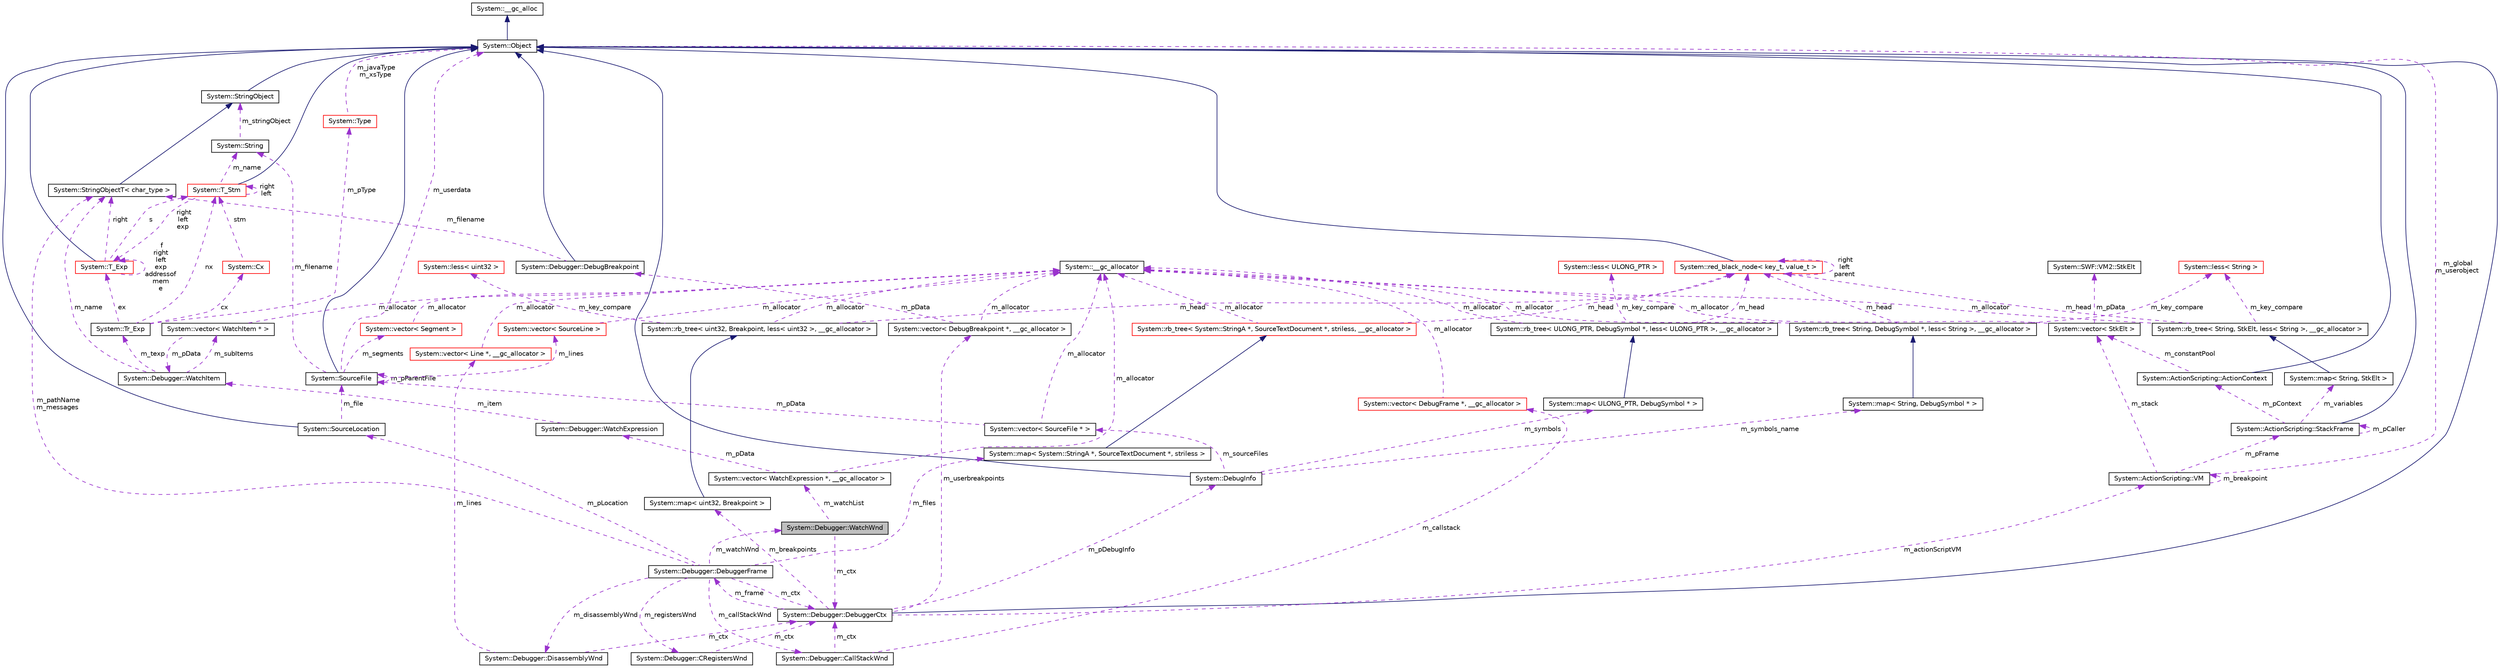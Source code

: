 digraph G
{
  edge [fontname="Helvetica",fontsize="10",labelfontname="Helvetica",labelfontsize="10"];
  node [fontname="Helvetica",fontsize="10",shape=record];
  Node1 [label="System::Debugger::WatchWnd",height=0.2,width=0.4,color="black", fillcolor="grey75", style="filled" fontcolor="black"];
  Node2 -> Node1 [dir="back",color="darkorchid3",fontsize="10",style="dashed",label=" m_watchList" ,fontname="Helvetica"];
  Node2 [label="System::vector\< WatchExpression *, __gc_allocator \>",height=0.2,width=0.4,color="black", fillcolor="white", style="filled",URL="$class_system_1_1vector.html"];
  Node3 -> Node2 [dir="back",color="darkorchid3",fontsize="10",style="dashed",label=" m_pData" ,fontname="Helvetica"];
  Node3 [label="System::Debugger::WatchExpression",height=0.2,width=0.4,color="black", fillcolor="white", style="filled",URL="$class_system_1_1_debugger_1_1_watch_expression.html"];
  Node4 -> Node3 [dir="back",color="darkorchid3",fontsize="10",style="dashed",label=" m_item" ,fontname="Helvetica"];
  Node4 [label="System::Debugger::WatchItem",height=0.2,width=0.4,color="black", fillcolor="white", style="filled",URL="$class_system_1_1_debugger_1_1_watch_item.html"];
  Node5 -> Node4 [dir="back",color="darkorchid3",fontsize="10",style="dashed",label=" m_subItems" ,fontname="Helvetica"];
  Node5 [label="System::vector\< WatchItem * \>",height=0.2,width=0.4,color="black", fillcolor="white", style="filled",URL="$class_system_1_1vector.html"];
  Node6 -> Node5 [dir="back",color="darkorchid3",fontsize="10",style="dashed",label=" m_allocator" ,fontname="Helvetica"];
  Node6 [label="System::__gc_allocator",height=0.2,width=0.4,color="black", fillcolor="white", style="filled",URL="$class_system_1_1____gc__allocator.html"];
  Node4 -> Node5 [dir="back",color="darkorchid3",fontsize="10",style="dashed",label=" m_pData" ,fontname="Helvetica"];
  Node7 -> Node4 [dir="back",color="darkorchid3",fontsize="10",style="dashed",label=" m_texp" ,fontname="Helvetica"];
  Node7 [label="System::Tr_Exp",height=0.2,width=0.4,color="black", fillcolor="white", style="filled",URL="$class_system_1_1_tr___exp.html"];
  Node8 -> Node7 [dir="back",color="darkorchid3",fontsize="10",style="dashed",label=" m_pType" ,fontname="Helvetica"];
  Node8 [label="System::Type",height=0.2,width=0.4,color="red", fillcolor="white", style="filled",URL="$class_system_1_1_type.html"];
  Node9 -> Node8 [dir="back",color="darkorchid3",fontsize="10",style="dashed",label=" m_javaType\nm_xsType" ,fontname="Helvetica"];
  Node9 [label="System::Object",height=0.2,width=0.4,color="black", fillcolor="white", style="filled",URL="$class_system_1_1_object.html"];
  Node10 -> Node9 [dir="back",color="midnightblue",fontsize="10",style="solid",fontname="Helvetica"];
  Node10 [label="System::__gc_alloc",height=0.2,width=0.4,color="black", fillcolor="white", style="filled",URL="$class_system_1_1____gc__alloc.html"];
  Node11 -> Node7 [dir="back",color="darkorchid3",fontsize="10",style="dashed",label=" cx" ,fontname="Helvetica"];
  Node11 [label="System::Cx",height=0.2,width=0.4,color="red", fillcolor="white", style="filled",URL="$struct_system_1_1_cx.html"];
  Node12 -> Node11 [dir="back",color="darkorchid3",fontsize="10",style="dashed",label=" stm" ,fontname="Helvetica"];
  Node12 [label="System::T_Stm",height=0.2,width=0.4,color="red", fillcolor="white", style="filled",URL="$class_system_1_1_t___stm.html"];
  Node9 -> Node12 [dir="back",color="midnightblue",fontsize="10",style="solid",fontname="Helvetica"];
  Node12 -> Node12 [dir="back",color="darkorchid3",fontsize="10",style="dashed",label=" right\nleft" ,fontname="Helvetica"];
  Node13 -> Node12 [dir="back",color="darkorchid3",fontsize="10",style="dashed",label=" right\nleft\nexp" ,fontname="Helvetica"];
  Node13 [label="System::T_Exp",height=0.2,width=0.4,color="red", fillcolor="white", style="filled",URL="$class_system_1_1_t___exp.html"];
  Node9 -> Node13 [dir="back",color="midnightblue",fontsize="10",style="solid",fontname="Helvetica"];
  Node12 -> Node13 [dir="back",color="darkorchid3",fontsize="10",style="dashed",label=" s" ,fontname="Helvetica"];
  Node13 -> Node13 [dir="back",color="darkorchid3",fontsize="10",style="dashed",label=" f\nright\nleft\nexp\naddressof\nmem\ne" ,fontname="Helvetica"];
  Node14 -> Node13 [dir="back",color="darkorchid3",fontsize="10",style="dashed",label=" right" ,fontname="Helvetica"];
  Node14 [label="System::StringObjectT\< char_type \>",height=0.2,width=0.4,color="black", fillcolor="white", style="filled",URL="$class_system_1_1_string_object_t.html"];
  Node15 -> Node14 [dir="back",color="midnightblue",fontsize="10",style="solid",fontname="Helvetica"];
  Node15 [label="System::StringObject",height=0.2,width=0.4,color="black", fillcolor="white", style="filled",URL="$class_system_1_1_string_object.html"];
  Node9 -> Node15 [dir="back",color="midnightblue",fontsize="10",style="solid",fontname="Helvetica"];
  Node16 -> Node12 [dir="back",color="darkorchid3",fontsize="10",style="dashed",label=" m_name" ,fontname="Helvetica"];
  Node16 [label="System::String",height=0.2,width=0.4,color="black", fillcolor="white", style="filled",URL="$class_system_1_1_string.html"];
  Node15 -> Node16 [dir="back",color="darkorchid3",fontsize="10",style="dashed",label=" m_stringObject" ,fontname="Helvetica"];
  Node12 -> Node7 [dir="back",color="darkorchid3",fontsize="10",style="dashed",label=" nx" ,fontname="Helvetica"];
  Node13 -> Node7 [dir="back",color="darkorchid3",fontsize="10",style="dashed",label=" ex" ,fontname="Helvetica"];
  Node14 -> Node4 [dir="back",color="darkorchid3",fontsize="10",style="dashed",label=" m_name" ,fontname="Helvetica"];
  Node6 -> Node2 [dir="back",color="darkorchid3",fontsize="10",style="dashed",label=" m_allocator" ,fontname="Helvetica"];
  Node17 -> Node1 [dir="back",color="darkorchid3",fontsize="10",style="dashed",label=" m_ctx" ,fontname="Helvetica"];
  Node17 [label="System::Debugger::DebuggerCtx",height=0.2,width=0.4,color="black", fillcolor="white", style="filled",URL="$class_system_1_1_debugger_1_1_debugger_ctx.html"];
  Node9 -> Node17 [dir="back",color="midnightblue",fontsize="10",style="solid",fontname="Helvetica"];
  Node18 -> Node17 [dir="back",color="darkorchid3",fontsize="10",style="dashed",label=" m_userbreakpoints" ,fontname="Helvetica"];
  Node18 [label="System::vector\< DebugBreakpoint *, __gc_allocator \>",height=0.2,width=0.4,color="black", fillcolor="white", style="filled",URL="$class_system_1_1vector.html"];
  Node6 -> Node18 [dir="back",color="darkorchid3",fontsize="10",style="dashed",label=" m_allocator" ,fontname="Helvetica"];
  Node19 -> Node18 [dir="back",color="darkorchid3",fontsize="10",style="dashed",label=" m_pData" ,fontname="Helvetica"];
  Node19 [label="System::Debugger::DebugBreakpoint",height=0.2,width=0.4,color="black", fillcolor="white", style="filled",URL="$class_system_1_1_debugger_1_1_debug_breakpoint.html"];
  Node9 -> Node19 [dir="back",color="midnightblue",fontsize="10",style="solid",fontname="Helvetica"];
  Node14 -> Node19 [dir="back",color="darkorchid3",fontsize="10",style="dashed",label=" m_filename" ,fontname="Helvetica"];
  Node20 -> Node17 [dir="back",color="darkorchid3",fontsize="10",style="dashed",label=" m_pDebugInfo" ,fontname="Helvetica"];
  Node20 [label="System::DebugInfo",height=0.2,width=0.4,color="black", fillcolor="white", style="filled",URL="$class_system_1_1_debug_info.html"];
  Node9 -> Node20 [dir="back",color="midnightblue",fontsize="10",style="solid",fontname="Helvetica"];
  Node21 -> Node20 [dir="back",color="darkorchid3",fontsize="10",style="dashed",label=" m_symbols_name" ,fontname="Helvetica"];
  Node21 [label="System::map\< String, DebugSymbol * \>",height=0.2,width=0.4,color="black", fillcolor="white", style="filled",URL="$class_system_1_1map.html"];
  Node22 -> Node21 [dir="back",color="midnightblue",fontsize="10",style="solid",fontname="Helvetica"];
  Node22 [label="System::rb_tree\< String, DebugSymbol *, less\< String \>, __gc_allocator \>",height=0.2,width=0.4,color="black", fillcolor="white", style="filled",URL="$class_system_1_1rb__tree.html"];
  Node6 -> Node22 [dir="back",color="darkorchid3",fontsize="10",style="dashed",label=" m_allocator" ,fontname="Helvetica"];
  Node23 -> Node22 [dir="back",color="darkorchid3",fontsize="10",style="dashed",label=" m_key_compare" ,fontname="Helvetica"];
  Node23 [label="System::less\< String \>",height=0.2,width=0.4,color="red", fillcolor="white", style="filled",URL="$class_system_1_1less_3_01_string_01_4.html"];
  Node24 -> Node22 [dir="back",color="darkorchid3",fontsize="10",style="dashed",label=" m_head" ,fontname="Helvetica"];
  Node24 [label="System::red_black_node\< key_t, value_t \>",height=0.2,width=0.4,color="red", fillcolor="white", style="filled",URL="$class_system_1_1red__black__node.html"];
  Node9 -> Node24 [dir="back",color="midnightblue",fontsize="10",style="solid",fontname="Helvetica"];
  Node24 -> Node24 [dir="back",color="darkorchid3",fontsize="10",style="dashed",label=" right\nleft\nparent" ,fontname="Helvetica"];
  Node25 -> Node20 [dir="back",color="darkorchid3",fontsize="10",style="dashed",label=" m_symbols" ,fontname="Helvetica"];
  Node25 [label="System::map\< ULONG_PTR, DebugSymbol * \>",height=0.2,width=0.4,color="black", fillcolor="white", style="filled",URL="$class_system_1_1map.html"];
  Node26 -> Node25 [dir="back",color="midnightblue",fontsize="10",style="solid",fontname="Helvetica"];
  Node26 [label="System::rb_tree\< ULONG_PTR, DebugSymbol *, less\< ULONG_PTR \>, __gc_allocator \>",height=0.2,width=0.4,color="black", fillcolor="white", style="filled",URL="$class_system_1_1rb__tree.html"];
  Node6 -> Node26 [dir="back",color="darkorchid3",fontsize="10",style="dashed",label=" m_allocator" ,fontname="Helvetica"];
  Node27 -> Node26 [dir="back",color="darkorchid3",fontsize="10",style="dashed",label=" m_key_compare" ,fontname="Helvetica"];
  Node27 [label="System::less\< ULONG_PTR \>",height=0.2,width=0.4,color="red", fillcolor="white", style="filled",URL="$class_system_1_1less.html"];
  Node24 -> Node26 [dir="back",color="darkorchid3",fontsize="10",style="dashed",label=" m_head" ,fontname="Helvetica"];
  Node28 -> Node20 [dir="back",color="darkorchid3",fontsize="10",style="dashed",label=" m_sourceFiles" ,fontname="Helvetica"];
  Node28 [label="System::vector\< SourceFile * \>",height=0.2,width=0.4,color="black", fillcolor="white", style="filled",URL="$class_system_1_1vector.html"];
  Node29 -> Node28 [dir="back",color="darkorchid3",fontsize="10",style="dashed",label=" m_pData" ,fontname="Helvetica"];
  Node29 [label="System::SourceFile",height=0.2,width=0.4,color="black", fillcolor="white", style="filled",URL="$class_system_1_1_source_file.html"];
  Node9 -> Node29 [dir="back",color="midnightblue",fontsize="10",style="solid",fontname="Helvetica"];
  Node29 -> Node29 [dir="back",color="darkorchid3",fontsize="10",style="dashed",label=" m_pParentFile" ,fontname="Helvetica"];
  Node30 -> Node29 [dir="back",color="darkorchid3",fontsize="10",style="dashed",label=" m_segments" ,fontname="Helvetica"];
  Node30 [label="System::vector\< Segment \>",height=0.2,width=0.4,color="red", fillcolor="white", style="filled",URL="$class_system_1_1vector.html"];
  Node6 -> Node30 [dir="back",color="darkorchid3",fontsize="10",style="dashed",label=" m_allocator" ,fontname="Helvetica"];
  Node31 -> Node29 [dir="back",color="darkorchid3",fontsize="10",style="dashed",label=" m_lines" ,fontname="Helvetica"];
  Node31 [label="System::vector\< SourceLine \>",height=0.2,width=0.4,color="red", fillcolor="white", style="filled",URL="$class_system_1_1vector.html"];
  Node6 -> Node31 [dir="back",color="darkorchid3",fontsize="10",style="dashed",label=" m_allocator" ,fontname="Helvetica"];
  Node16 -> Node29 [dir="back",color="darkorchid3",fontsize="10",style="dashed",label=" m_filename" ,fontname="Helvetica"];
  Node9 -> Node29 [dir="back",color="darkorchid3",fontsize="10",style="dashed",label=" m_userdata" ,fontname="Helvetica"];
  Node6 -> Node28 [dir="back",color="darkorchid3",fontsize="10",style="dashed",label=" m_allocator" ,fontname="Helvetica"];
  Node32 -> Node17 [dir="back",color="darkorchid3",fontsize="10",style="dashed",label=" m_actionScriptVM" ,fontname="Helvetica"];
  Node32 [label="System::ActionScripting::VM",height=0.2,width=0.4,color="black", fillcolor="white", style="filled",URL="$class_system_1_1_action_scripting_1_1_v_m.html"];
  Node33 -> Node32 [dir="back",color="darkorchid3",fontsize="10",style="dashed",label=" m_stack" ,fontname="Helvetica"];
  Node33 [label="System::vector\< StkElt \>",height=0.2,width=0.4,color="black", fillcolor="white", style="filled",URL="$class_system_1_1vector.html"];
  Node6 -> Node33 [dir="back",color="darkorchid3",fontsize="10",style="dashed",label=" m_allocator" ,fontname="Helvetica"];
  Node34 -> Node33 [dir="back",color="darkorchid3",fontsize="10",style="dashed",label=" m_pData" ,fontname="Helvetica"];
  Node34 [label="System::SWF::VM2::StkElt",height=0.2,width=0.4,color="black", fillcolor="white", style="filled",URL="$class_system_1_1_s_w_f_1_1_v_m2_1_1_stk_elt.html"];
  Node32 -> Node32 [dir="back",color="darkorchid3",fontsize="10",style="dashed",label=" m_breakpoint" ,fontname="Helvetica"];
  Node35 -> Node32 [dir="back",color="darkorchid3",fontsize="10",style="dashed",label=" m_pFrame" ,fontname="Helvetica"];
  Node35 [label="System::ActionScripting::StackFrame",height=0.2,width=0.4,color="black", fillcolor="white", style="filled",URL="$class_system_1_1_action_scripting_1_1_stack_frame.html"];
  Node9 -> Node35 [dir="back",color="midnightblue",fontsize="10",style="solid",fontname="Helvetica"];
  Node36 -> Node35 [dir="back",color="darkorchid3",fontsize="10",style="dashed",label=" m_pContext" ,fontname="Helvetica"];
  Node36 [label="System::ActionScripting::ActionContext",height=0.2,width=0.4,color="black", fillcolor="white", style="filled",URL="$class_system_1_1_action_scripting_1_1_action_context.html"];
  Node9 -> Node36 [dir="back",color="midnightblue",fontsize="10",style="solid",fontname="Helvetica"];
  Node33 -> Node36 [dir="back",color="darkorchid3",fontsize="10",style="dashed",label=" m_constantPool" ,fontname="Helvetica"];
  Node37 -> Node35 [dir="back",color="darkorchid3",fontsize="10",style="dashed",label=" m_variables" ,fontname="Helvetica"];
  Node37 [label="System::map\< String, StkElt \>",height=0.2,width=0.4,color="black", fillcolor="white", style="filled",URL="$class_system_1_1map.html"];
  Node38 -> Node37 [dir="back",color="midnightblue",fontsize="10",style="solid",fontname="Helvetica"];
  Node38 [label="System::rb_tree\< String, StkElt, less\< String \>, __gc_allocator \>",height=0.2,width=0.4,color="black", fillcolor="white", style="filled",URL="$class_system_1_1rb__tree.html"];
  Node6 -> Node38 [dir="back",color="darkorchid3",fontsize="10",style="dashed",label=" m_allocator" ,fontname="Helvetica"];
  Node23 -> Node38 [dir="back",color="darkorchid3",fontsize="10",style="dashed",label=" m_key_compare" ,fontname="Helvetica"];
  Node24 -> Node38 [dir="back",color="darkorchid3",fontsize="10",style="dashed",label=" m_head" ,fontname="Helvetica"];
  Node35 -> Node35 [dir="back",color="darkorchid3",fontsize="10",style="dashed",label=" m_pCaller" ,fontname="Helvetica"];
  Node9 -> Node32 [dir="back",color="darkorchid3",fontsize="10",style="dashed",label=" m_global\nm_userobject" ,fontname="Helvetica"];
  Node39 -> Node17 [dir="back",color="darkorchid3",fontsize="10",style="dashed",label=" m_frame" ,fontname="Helvetica"];
  Node39 [label="System::Debugger::DebuggerFrame",height=0.2,width=0.4,color="black", fillcolor="white", style="filled",URL="$class_system_1_1_debugger_1_1_debugger_frame.html"];
  Node40 -> Node39 [dir="back",color="darkorchid3",fontsize="10",style="dashed",label=" m_disassemblyWnd" ,fontname="Helvetica"];
  Node40 [label="System::Debugger::DisassemblyWnd",height=0.2,width=0.4,color="black", fillcolor="white", style="filled",URL="$class_system_1_1_debugger_1_1_disassembly_wnd.html"];
  Node41 -> Node40 [dir="back",color="darkorchid3",fontsize="10",style="dashed",label=" m_lines" ,fontname="Helvetica"];
  Node41 [label="System::vector\< Line *, __gc_allocator \>",height=0.2,width=0.4,color="red", fillcolor="white", style="filled",URL="$class_system_1_1vector.html"];
  Node6 -> Node41 [dir="back",color="darkorchid3",fontsize="10",style="dashed",label=" m_allocator" ,fontname="Helvetica"];
  Node17 -> Node40 [dir="back",color="darkorchid3",fontsize="10",style="dashed",label=" m_ctx" ,fontname="Helvetica"];
  Node42 -> Node39 [dir="back",color="darkorchid3",fontsize="10",style="dashed",label=" m_pLocation" ,fontname="Helvetica"];
  Node42 [label="System::SourceLocation",height=0.2,width=0.4,color="black", fillcolor="white", style="filled",URL="$class_system_1_1_source_location.html"];
  Node9 -> Node42 [dir="back",color="midnightblue",fontsize="10",style="solid",fontname="Helvetica"];
  Node29 -> Node42 [dir="back",color="darkorchid3",fontsize="10",style="dashed",label=" m_file" ,fontname="Helvetica"];
  Node43 -> Node39 [dir="back",color="darkorchid3",fontsize="10",style="dashed",label=" m_files" ,fontname="Helvetica"];
  Node43 [label="System::map\< System::StringA *, SourceTextDocument *, striless \>",height=0.2,width=0.4,color="black", fillcolor="white", style="filled",URL="$class_system_1_1map.html"];
  Node44 -> Node43 [dir="back",color="midnightblue",fontsize="10",style="solid",fontname="Helvetica"];
  Node44 [label="System::rb_tree\< System::StringA *, SourceTextDocument *, striless, __gc_allocator \>",height=0.2,width=0.4,color="red", fillcolor="white", style="filled",URL="$class_system_1_1rb__tree.html"];
  Node6 -> Node44 [dir="back",color="darkorchid3",fontsize="10",style="dashed",label=" m_allocator" ,fontname="Helvetica"];
  Node24 -> Node44 [dir="back",color="darkorchid3",fontsize="10",style="dashed",label=" m_head" ,fontname="Helvetica"];
  Node45 -> Node39 [dir="back",color="darkorchid3",fontsize="10",style="dashed",label=" m_callStackWnd" ,fontname="Helvetica"];
  Node45 [label="System::Debugger::CallStackWnd",height=0.2,width=0.4,color="black", fillcolor="white", style="filled",URL="$class_system_1_1_debugger_1_1_call_stack_wnd.html"];
  Node46 -> Node45 [dir="back",color="darkorchid3",fontsize="10",style="dashed",label=" m_callstack" ,fontname="Helvetica"];
  Node46 [label="System::vector\< DebugFrame *, __gc_allocator \>",height=0.2,width=0.4,color="red", fillcolor="white", style="filled",URL="$class_system_1_1vector.html"];
  Node6 -> Node46 [dir="back",color="darkorchid3",fontsize="10",style="dashed",label=" m_allocator" ,fontname="Helvetica"];
  Node17 -> Node45 [dir="back",color="darkorchid3",fontsize="10",style="dashed",label=" m_ctx" ,fontname="Helvetica"];
  Node47 -> Node39 [dir="back",color="darkorchid3",fontsize="10",style="dashed",label=" m_registersWnd" ,fontname="Helvetica"];
  Node47 [label="System::Debugger::CRegistersWnd",height=0.2,width=0.4,color="black", fillcolor="white", style="filled",URL="$class_system_1_1_debugger_1_1_c_registers_wnd.html"];
  Node17 -> Node47 [dir="back",color="darkorchid3",fontsize="10",style="dashed",label=" m_ctx" ,fontname="Helvetica"];
  Node17 -> Node39 [dir="back",color="darkorchid3",fontsize="10",style="dashed",label=" m_ctx" ,fontname="Helvetica"];
  Node1 -> Node39 [dir="back",color="darkorchid3",fontsize="10",style="dashed",label=" m_watchWnd" ,fontname="Helvetica"];
  Node14 -> Node39 [dir="back",color="darkorchid3",fontsize="10",style="dashed",label=" m_pathName\nm_messages" ,fontname="Helvetica"];
  Node48 -> Node17 [dir="back",color="darkorchid3",fontsize="10",style="dashed",label=" m_breakpoints" ,fontname="Helvetica"];
  Node48 [label="System::map\< uint32, Breakpoint \>",height=0.2,width=0.4,color="black", fillcolor="white", style="filled",URL="$class_system_1_1map.html"];
  Node49 -> Node48 [dir="back",color="midnightblue",fontsize="10",style="solid",fontname="Helvetica"];
  Node49 [label="System::rb_tree\< uint32, Breakpoint, less\< uint32 \>, __gc_allocator \>",height=0.2,width=0.4,color="black", fillcolor="white", style="filled",URL="$class_system_1_1rb__tree.html"];
  Node6 -> Node49 [dir="back",color="darkorchid3",fontsize="10",style="dashed",label=" m_allocator" ,fontname="Helvetica"];
  Node50 -> Node49 [dir="back",color="darkorchid3",fontsize="10",style="dashed",label=" m_key_compare" ,fontname="Helvetica"];
  Node50 [label="System::less\< uint32 \>",height=0.2,width=0.4,color="red", fillcolor="white", style="filled",URL="$class_system_1_1less.html"];
  Node24 -> Node49 [dir="back",color="darkorchid3",fontsize="10",style="dashed",label=" m_head" ,fontname="Helvetica"];
}
